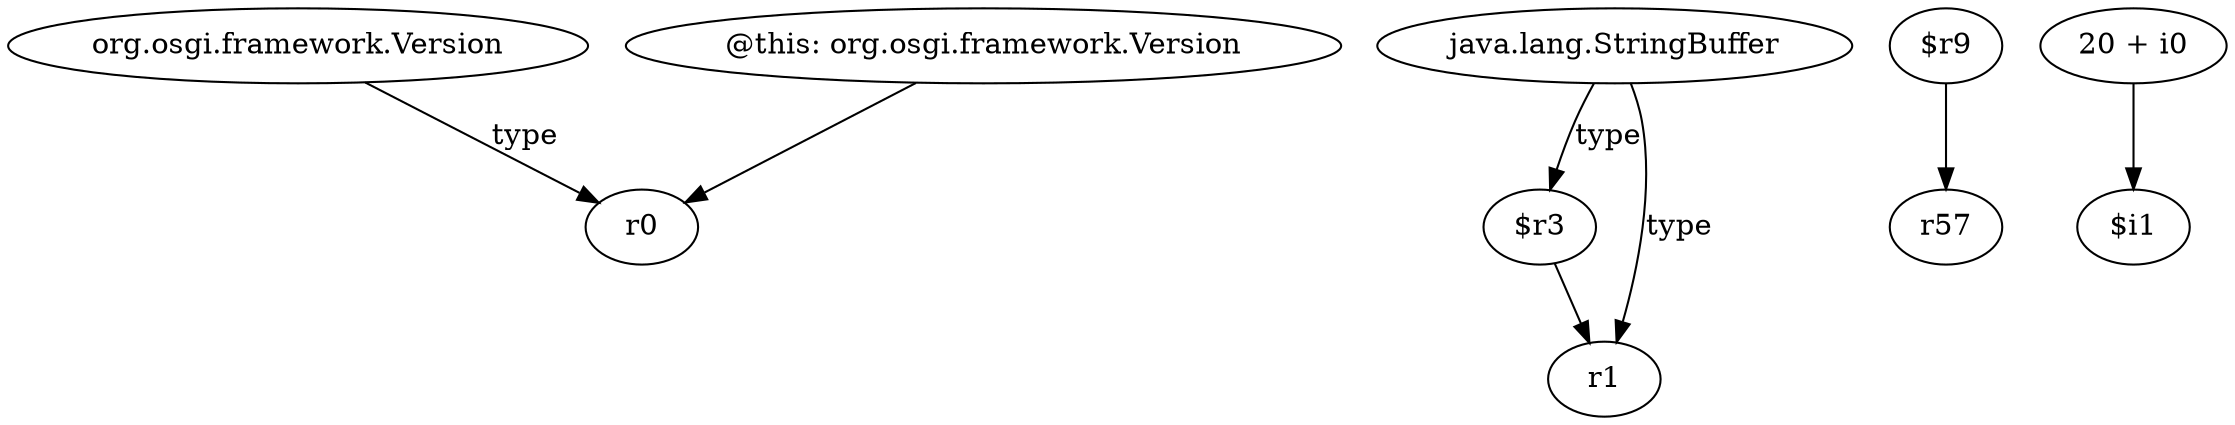 digraph g {
0[label="org.osgi.framework.Version"]
1[label="r0"]
0->1[label="type"]
2[label="java.lang.StringBuffer"]
3[label="$r3"]
2->3[label="type"]
4[label="@this: org.osgi.framework.Version"]
4->1[label=""]
5[label="$r9"]
6[label="r57"]
5->6[label=""]
7[label="r1"]
3->7[label=""]
8[label="20 + i0"]
9[label="$i1"]
8->9[label=""]
2->7[label="type"]
}